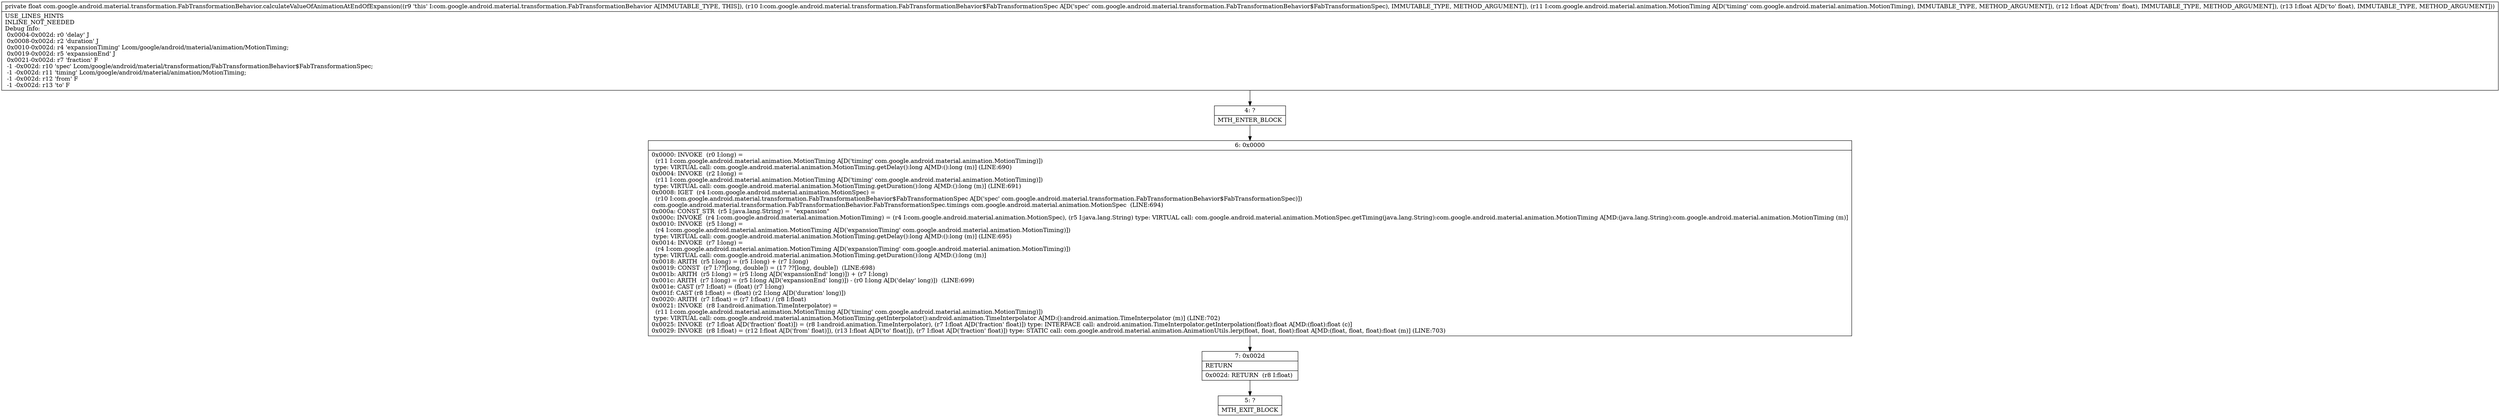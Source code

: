digraph "CFG forcom.google.android.material.transformation.FabTransformationBehavior.calculateValueOfAnimationAtEndOfExpansion(Lcom\/google\/android\/material\/transformation\/FabTransformationBehavior$FabTransformationSpec;Lcom\/google\/android\/material\/animation\/MotionTiming;FF)F" {
Node_4 [shape=record,label="{4\:\ ?|MTH_ENTER_BLOCK\l}"];
Node_6 [shape=record,label="{6\:\ 0x0000|0x0000: INVOKE  (r0 I:long) = \l  (r11 I:com.google.android.material.animation.MotionTiming A[D('timing' com.google.android.material.animation.MotionTiming)])\l type: VIRTUAL call: com.google.android.material.animation.MotionTiming.getDelay():long A[MD:():long (m)] (LINE:690)\l0x0004: INVOKE  (r2 I:long) = \l  (r11 I:com.google.android.material.animation.MotionTiming A[D('timing' com.google.android.material.animation.MotionTiming)])\l type: VIRTUAL call: com.google.android.material.animation.MotionTiming.getDuration():long A[MD:():long (m)] (LINE:691)\l0x0008: IGET  (r4 I:com.google.android.material.animation.MotionSpec) = \l  (r10 I:com.google.android.material.transformation.FabTransformationBehavior$FabTransformationSpec A[D('spec' com.google.android.material.transformation.FabTransformationBehavior$FabTransformationSpec)])\l com.google.android.material.transformation.FabTransformationBehavior.FabTransformationSpec.timings com.google.android.material.animation.MotionSpec  (LINE:694)\l0x000a: CONST_STR  (r5 I:java.lang.String) =  \"expansion\" \l0x000c: INVOKE  (r4 I:com.google.android.material.animation.MotionTiming) = (r4 I:com.google.android.material.animation.MotionSpec), (r5 I:java.lang.String) type: VIRTUAL call: com.google.android.material.animation.MotionSpec.getTiming(java.lang.String):com.google.android.material.animation.MotionTiming A[MD:(java.lang.String):com.google.android.material.animation.MotionTiming (m)]\l0x0010: INVOKE  (r5 I:long) = \l  (r4 I:com.google.android.material.animation.MotionTiming A[D('expansionTiming' com.google.android.material.animation.MotionTiming)])\l type: VIRTUAL call: com.google.android.material.animation.MotionTiming.getDelay():long A[MD:():long (m)] (LINE:695)\l0x0014: INVOKE  (r7 I:long) = \l  (r4 I:com.google.android.material.animation.MotionTiming A[D('expansionTiming' com.google.android.material.animation.MotionTiming)])\l type: VIRTUAL call: com.google.android.material.animation.MotionTiming.getDuration():long A[MD:():long (m)]\l0x0018: ARITH  (r5 I:long) = (r5 I:long) + (r7 I:long) \l0x0019: CONST  (r7 I:??[long, double]) = (17 ??[long, double])  (LINE:698)\l0x001b: ARITH  (r5 I:long) = (r5 I:long A[D('expansionEnd' long)]) + (r7 I:long) \l0x001c: ARITH  (r7 I:long) = (r5 I:long A[D('expansionEnd' long)]) \- (r0 I:long A[D('delay' long)])  (LINE:699)\l0x001e: CAST (r7 I:float) = (float) (r7 I:long) \l0x001f: CAST (r8 I:float) = (float) (r2 I:long A[D('duration' long)]) \l0x0020: ARITH  (r7 I:float) = (r7 I:float) \/ (r8 I:float) \l0x0021: INVOKE  (r8 I:android.animation.TimeInterpolator) = \l  (r11 I:com.google.android.material.animation.MotionTiming A[D('timing' com.google.android.material.animation.MotionTiming)])\l type: VIRTUAL call: com.google.android.material.animation.MotionTiming.getInterpolator():android.animation.TimeInterpolator A[MD:():android.animation.TimeInterpolator (m)] (LINE:702)\l0x0025: INVOKE  (r7 I:float A[D('fraction' float)]) = (r8 I:android.animation.TimeInterpolator), (r7 I:float A[D('fraction' float)]) type: INTERFACE call: android.animation.TimeInterpolator.getInterpolation(float):float A[MD:(float):float (c)]\l0x0029: INVOKE  (r8 I:float) = (r12 I:float A[D('from' float)]), (r13 I:float A[D('to' float)]), (r7 I:float A[D('fraction' float)]) type: STATIC call: com.google.android.material.animation.AnimationUtils.lerp(float, float, float):float A[MD:(float, float, float):float (m)] (LINE:703)\l}"];
Node_7 [shape=record,label="{7\:\ 0x002d|RETURN\l|0x002d: RETURN  (r8 I:float) \l}"];
Node_5 [shape=record,label="{5\:\ ?|MTH_EXIT_BLOCK\l}"];
MethodNode[shape=record,label="{private float com.google.android.material.transformation.FabTransformationBehavior.calculateValueOfAnimationAtEndOfExpansion((r9 'this' I:com.google.android.material.transformation.FabTransformationBehavior A[IMMUTABLE_TYPE, THIS]), (r10 I:com.google.android.material.transformation.FabTransformationBehavior$FabTransformationSpec A[D('spec' com.google.android.material.transformation.FabTransformationBehavior$FabTransformationSpec), IMMUTABLE_TYPE, METHOD_ARGUMENT]), (r11 I:com.google.android.material.animation.MotionTiming A[D('timing' com.google.android.material.animation.MotionTiming), IMMUTABLE_TYPE, METHOD_ARGUMENT]), (r12 I:float A[D('from' float), IMMUTABLE_TYPE, METHOD_ARGUMENT]), (r13 I:float A[D('to' float), IMMUTABLE_TYPE, METHOD_ARGUMENT]))  | USE_LINES_HINTS\lINLINE_NOT_NEEDED\lDebug Info:\l  0x0004\-0x002d: r0 'delay' J\l  0x0008\-0x002d: r2 'duration' J\l  0x0010\-0x002d: r4 'expansionTiming' Lcom\/google\/android\/material\/animation\/MotionTiming;\l  0x0019\-0x002d: r5 'expansionEnd' J\l  0x0021\-0x002d: r7 'fraction' F\l  \-1 \-0x002d: r10 'spec' Lcom\/google\/android\/material\/transformation\/FabTransformationBehavior$FabTransformationSpec;\l  \-1 \-0x002d: r11 'timing' Lcom\/google\/android\/material\/animation\/MotionTiming;\l  \-1 \-0x002d: r12 'from' F\l  \-1 \-0x002d: r13 'to' F\l}"];
MethodNode -> Node_4;Node_4 -> Node_6;
Node_6 -> Node_7;
Node_7 -> Node_5;
}

